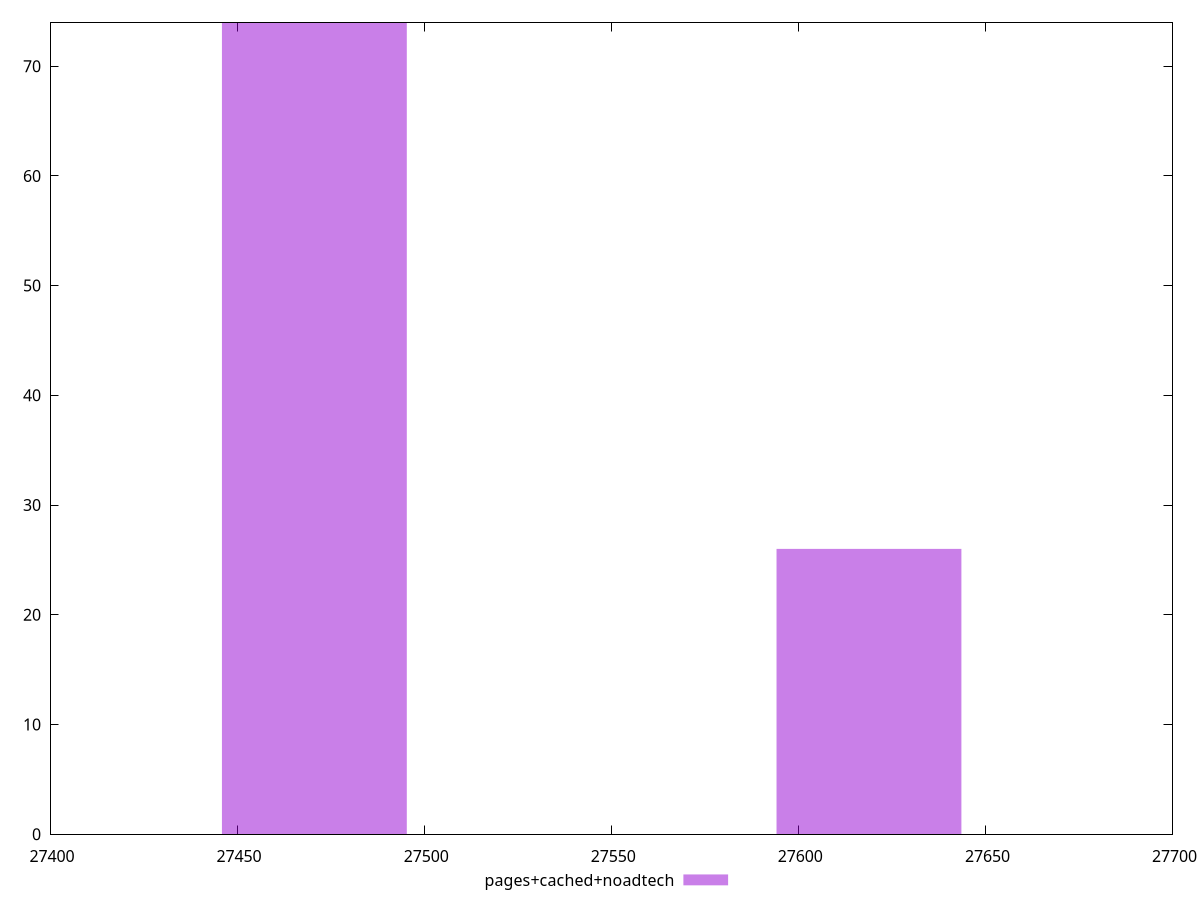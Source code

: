 $_pagesCachedNoadtech <<EOF
27470.65350602984 74
27618.876456601945 26
EOF
set key outside below
set terminal pngcairo
set output "report_00005_2020-11-02T22-26-11.212Z/uses-webp-images/pages+cached+noadtech//raw_hist.png"
set yrange [0:74]
set boxwidth 49.407650190701155
set style fill transparent solid 0.5 noborder
plot $_pagesCachedNoadtech title "pages+cached+noadtech" with boxes ,